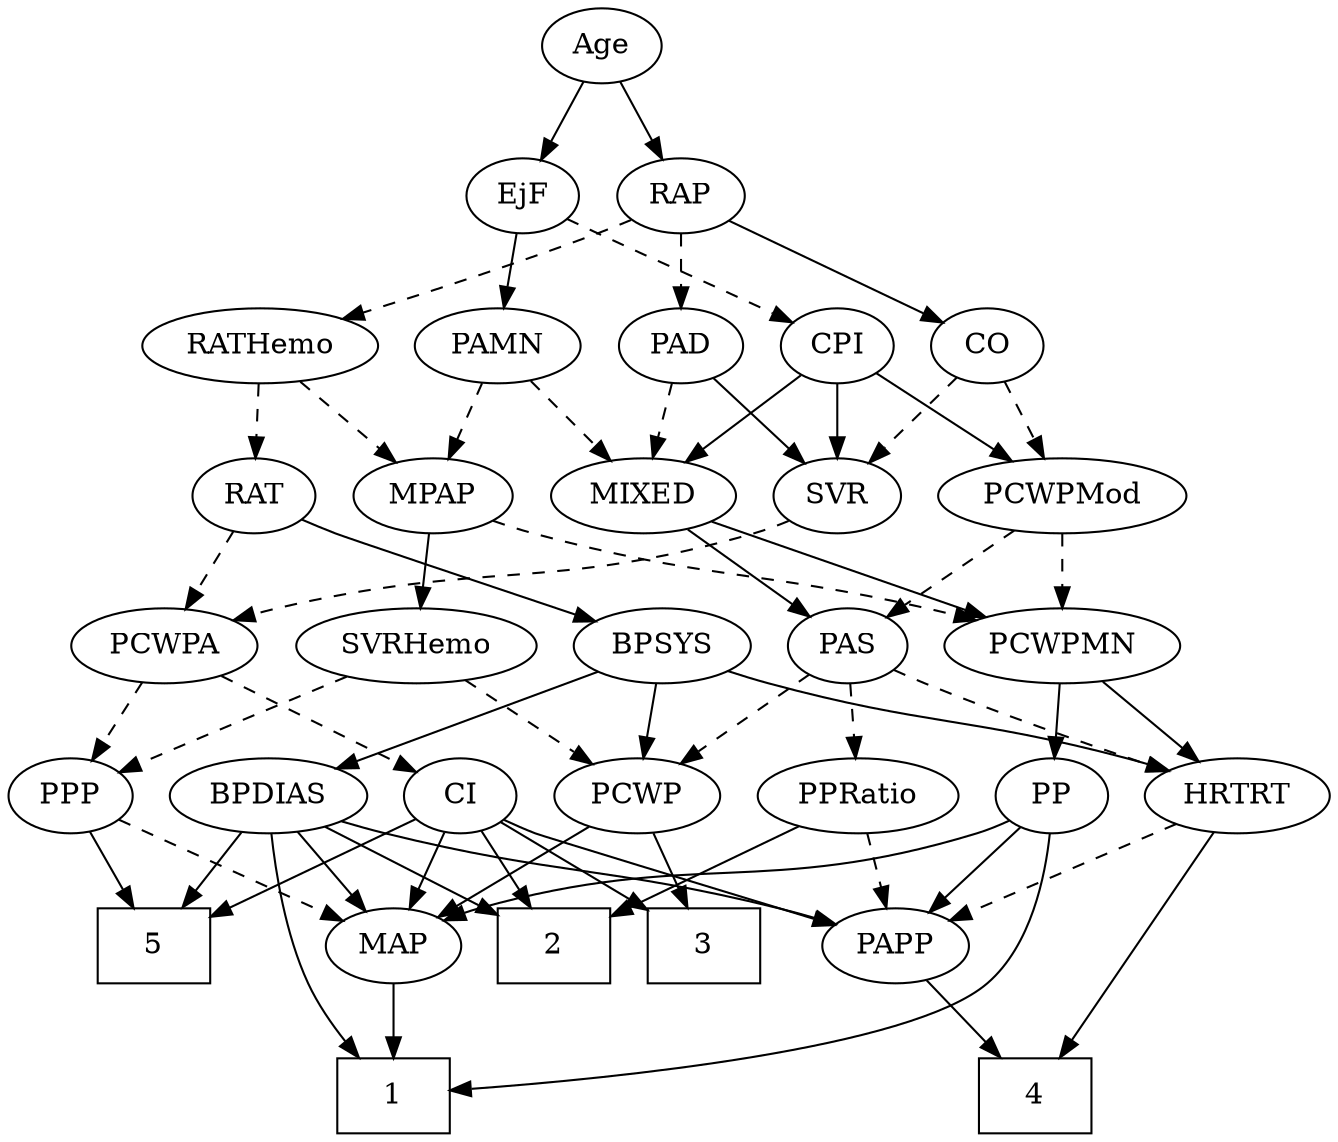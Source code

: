 strict digraph {
	graph [bb="0,0,582.65,540"];
	node [label="\N"];
	1	[height=0.5,
		pos="253.65,18",
		shape=box,
		width=0.75];
	2	[height=0.5,
		pos="308.65,90",
		shape=box,
		width=0.75];
	3	[height=0.5,
		pos="532.65,90",
		shape=box,
		width=0.75];
	4	[height=0.5,
		pos="106.65,18",
		shape=box,
		width=0.75];
	5	[height=0.5,
		pos="460.65,90",
		shape=box,
		width=0.75];
	Age	[height=0.5,
		pos="263.65,522",
		width=0.75];
	EjF	[height=0.5,
		pos="300.65,450",
		width=0.75];
	Age -> EjF	[pos="e,292.11,467.15 272.23,504.76 276.71,496.28 282.3,485.71 287.33,476.2",
		style=solid];
	RAP	[height=0.5,
		pos="227.65,450",
		width=0.77632];
	Age -> RAP	[pos="e,236.2,467.63 255.3,504.76 251,496.4 245.65,486.02 240.82,476.61",
		style=solid];
	PAMN	[height=0.5,
		pos="310.65,378",
		width=1.011];
	EjF -> PAMN	[pos="e,308.18,396.28 303.07,432.05 304.17,424.35 305.5,415.03 306.74,406.36",
		style=solid];
	CPI	[height=0.5,
		pos="153.65,378",
		width=0.75];
	EjF -> CPI	[pos="e,175.05,389.19 279.27,438.82 254.23,426.9 212.56,407.06 184.14,393.52",
		style=dashed];
	PAD	[height=0.5,
		pos="227.65,378",
		width=0.79437];
	RAP -> PAD	[pos="e,227.65,396.1 227.65,431.7 227.65,423.98 227.65,414.71 227.65,406.11",
		style=dashed];
	CO	[height=0.5,
		pos="81.646,378",
		width=0.75];
	RAP -> CO	[pos="e,103.18,389.32 205.79,438.52 181.03,426.65 140.48,407.21 112.5,393.79",
		style=solid];
	RATHemo	[height=0.5,
		pos="414.65,378",
		width=1.3721];
	RAP -> RATHemo	[pos="e,379.15,390.53 249.42,438.6 254.38,436.34 259.67,434.02 264.65,432 299.37,417.92 339.42,403.88 369.39,393.79",
		style=dashed];
	MIXED	[height=0.5,
		pos="241.65,306",
		width=1.1193];
	PAS	[height=0.5,
		pos="116.65,234",
		width=0.75];
	MIXED -> PAS	[pos="e,136.96,246.37 217.55,291.5 197.06,280.03 167.59,263.53 145.78,251.32",
		style=solid];
	PCWPMN	[height=0.5,
		pos="211.65,234",
		width=1.3902];
	MIXED -> PCWPMN	[pos="e,219.05,252.28 234.38,288.05 230.97,280.09 226.82,270.41 223.01,261.51",
		style=solid];
	MPAP	[height=0.5,
		pos="334.65,306",
		width=0.97491];
	MPAP -> PCWPMN	[pos="e,237.47,249.7 312.09,292.16 293.72,281.71 267.48,266.78 246.43,254.8",
		style=dashed];
	SVRHemo	[height=0.5,
		pos="524.65,234",
		width=1.3902];
	MPAP -> SVRHemo	[pos="e,490.35,247.22 362.07,294.3 367.56,292.19 373.28,290.01 378.65,288 412.9,275.17 451.85,261.05 480.9,250.62",
		style=solid];
	BPSYS	[height=0.5,
		pos="317.65,234",
		width=1.0471];
	BPDIAS	[height=0.5,
		pos="308.65,162",
		width=1.1735];
	BPSYS -> BPDIAS	[pos="e,310.85,180.1 315.42,215.7 314.43,207.98 313.24,198.71 312.13,190.11",
		style=solid];
	PCWP	[height=0.5,
		pos="475.65,162",
		width=0.97491];
	BPSYS -> PCWP	[pos="e,450.02,174.35 344.45,221.13 370.95,209.39 411.63,191.36 440.66,178.5",
		style=solid];
	HRTRT	[height=0.5,
		pos="39.646,162",
		width=1.1013];
	BPSYS -> HRTRT	[pos="e,69.133,174.2 289.04,221.87 283.02,219.75 276.67,217.67 270.65,216 190.77,193.84 167.59,201.9 87.646,180 84.714,179.2 81.703,178.3 \
78.688,177.36",
		style=solid];
	PAD -> MIXED	[pos="e,238.19,324.28 231.04,360.05 232.58,352.35 234.44,343.03 236.17,334.36",
		style=dashed];
	SVR	[height=0.5,
		pos="155.65,306",
		width=0.77632];
	PAD -> SVR	[pos="e,170.55,321.49 212.73,362.5 202.69,352.73 189.27,339.69 177.97,328.7",
		style=solid];
	CO -> SVR	[pos="e,140.44,321.38 96.621,362.83 107.08,352.94 121.24,339.55 133.07,328.36",
		style=dashed];
	PCWPMod	[height=0.5,
		pos="57.646,306",
		width=1.4443];
	CO -> PCWPMod	[pos="e,63.569,324.28 75.837,360.05 73.135,352.18 69.858,342.62 66.833,333.79",
		style=dashed];
	PPRatio	[height=0.5,
		pos="136.65,162",
		width=1.1013];
	PAS -> PPRatio	[pos="e,131.71,180.28 121.49,216.05 123.71,208.26 126.41,198.82 128.91,190.08",
		style=dashed];
	PAS -> PCWP	[pos="e,449.46,174.3 137.15,221.97 142.11,219.68 147.47,217.51 152.65,216 272.64,180.88 310.46,210.75 431.65,180 434.31,179.32 437.03,\
178.53 439.74,177.67",
		style=dashed];
	PAS -> HRTRT	[pos="e,56.541,178.36 101.06,218.83 90.466,209.2 76.225,196.25 64.124,185.25",
		style=dashed];
	PAMN -> MIXED	[pos="e,257.4,322.98 295.33,361.46 286.26,352.26 274.59,340.42 264.45,330.13",
		style=dashed];
	PAMN -> MPAP	[pos="e,328.89,323.79 316.46,360.05 319.2,352.06 322.53,342.33 325.6,333.4",
		style=dashed];
	RATHemo -> MPAP	[pos="e,351.63,321.86 396.49,361.12 385.45,351.45 371.2,338.99 359.17,328.46",
		style=dashed];
	RAT	[height=0.5,
		pos="414.65,306",
		width=0.75827];
	RATHemo -> RAT	[pos="e,414.65,324.1 414.65,359.7 414.65,351.98 414.65,342.71 414.65,334.11",
		style=dashed];
	CPI -> MIXED	[pos="e,222.59,322.16 170.61,363.5 183.06,353.61 200.21,339.96 214.54,328.56",
		style=solid];
	CPI -> SVR	[pos="e,155.16,324.1 154.14,359.7 154.36,351.98 154.63,342.71 154.87,334.11",
		style=solid];
	CPI -> PCWPMod	[pos="e,78.829,322.45 136.04,364.16 122.43,354.24 103.28,340.27 87.316,328.63",
		style=solid];
	RAT -> BPSYS	[pos="e,337.67,249.45 396.86,292.16 382.6,281.88 362.34,267.25 345.88,255.37",
		style=solid];
	PCWPA	[height=0.5,
		pos="414.65,234",
		width=1.1555];
	RAT -> PCWPA	[pos="e,414.65,252.1 414.65,287.7 414.65,279.98 414.65,270.71 414.65,262.11",
		style=dashed];
	SVR -> PCWPA	[pos="e,383.62,246.2 177.23,294.1 182.21,291.86 187.54,289.68 192.65,288 266.82,263.54 289.31,272.61 364.65,252 367.65,251.18 370.73,250.28 \
373.82,249.33",
		style=dashed];
	PCWPMod -> PAS	[pos="e,103.97,250.04 71.629,288.41 79.296,279.31 88.918,267.9 97.296,257.96",
		style=dashed];
	PCWPMod -> PCWPMN	[pos="e,181.81,248.56 88.072,291.17 112.27,280.17 146.31,264.7 172.53,252.78",
		style=dashed];
	PPP	[height=0.5,
		pos="555.65,162",
		width=0.75];
	PCWPA -> PPP	[pos="e,534.65,173.42 440.84,220 464.85,208.08 500.39,190.43 525.56,177.94",
		style=dashed];
	CI	[height=0.5,
		pos="395.65,162",
		width=0.75];
	PCWPA -> CI	[pos="e,400.2,179.79 410.05,216.05 407.9,208.14 405.29,198.54 402.89,189.69",
		style=dashed];
	PP	[height=0.5,
		pos="221.65,162",
		width=0.75];
	PCWPMN -> PP	[pos="e,219.2,180.1 214.12,215.7 215.22,207.98 216.54,198.71 217.77,190.11",
		style=solid];
	PCWPMN -> HRTRT	[pos="e,68.282,174.65 179.7,220 150.86,208.26 108.38,190.97 77.77,178.52",
		style=solid];
	SVRHemo -> PPP	[pos="e,548.21,179.79 532.15,216.05 535.73,207.97 540.09,198.12 544.08,189.11",
		style=dashed];
	SVRHemo -> PCWP	[pos="e,487.18,179.47 513.03,216.41 507.05,207.87 499.64,197.28 493,187.79",
		style=dashed];
	BPDIAS -> 1	[pos="e,255.34,36.326 295.19,144.79 287.52,134.76 278.32,121.3 272.65,108 264.23,88.293 259.4,64.488 256.72,46.458",
		style=solid];
	BPDIAS -> 2	[pos="e,308.65,108.1 308.65,143.7 308.65,135.98 308.65,126.71 308.65,118.11",
		style=solid];
	BPDIAS -> 5	[pos="e,433.54,103.85 336.82,148.25 358.41,138.45 389.16,124.44 424.08,108.24",
		style=solid];
	MAP	[height=0.5,
		pos="384.65,90",
		width=0.84854];
	BPDIAS -> MAP	[pos="e,368.86,105.54 325.51,145.46 336.03,135.78 349.71,123.17 361.27,112.53",
		style=solid];
	PAPP	[height=0.5,
		pos="145.65,90",
		width=0.88464];
	BPDIAS -> PAPP	[pos="e,170.14,101.52 279.88,148.65 251.88,136.62 209.33,118.35 179.66,105.61",
		style=solid];
	MAP -> 1	[pos="e,281.11,33.676 362.72,77.284 342.92,66.701 313.38,50.921 290.04,38.448",
		style=solid];
	PP -> 1	[pos="e,248.85,36.122 224.8,143.87 228.18,125.91 233.85,96.872 239.65,72 241.62,63.528 243.97,54.349 246.17,46.048",
		style=solid];
	PP -> MAP	[pos="e,360.55,101.29 242.89,150.76 247.72,148.49 252.84,146.13 257.65,144 295.91,127.06 306.06,124.18 344.65,108 346.82,107.09 349.06,\
106.15 351.31,105.2",
		style=solid];
	PP -> PAPP	[pos="e,161.53,105.63 206.27,146.83 195.59,137 181.17,123.72 169.08,112.58",
		style=solid];
	PPP -> 5	[pos="e,484.05,108.24 538.22,148.16 525.39,138.7 507.57,125.58 492.25,114.29",
		style=solid];
	PPP -> MAP	[pos="e,408.7,101.4 534.45,150.65 529.62,148.39 524.48,146.05 519.65,144 478.09,126.35 466.54,124.83 424.65,108 422.46,107.12 420.21,106.2 \
417.95,105.27",
		style=dashed];
	PPRatio -> 2	[pos="e,281.62,102 165.05,149.44 194.36,137.51 240.2,118.86 272.18,105.84",
		style=solid];
	PPRatio -> PAPP	[pos="e,143.45,108.1 138.87,143.7 139.86,135.98 141.05,126.71 142.16,118.11",
		style=dashed];
	PCWP -> 3	[pos="e,518.57,108.29 488.58,145.12 495.56,136.54 504.34,125.77 512.22,116.09",
		style=solid];
	PCWP -> MAP	[pos="e,402.55,104.77 456.79,146.5 443.47,136.25 425.46,122.39 410.76,111.09",
		style=solid];
	CI -> 2	[pos="e,330,108.18 378.87,147.5 367.34,138.23 351.72,125.66 338.14,114.73",
		style=solid];
	CI -> 3	[pos="e,505.5,104.87 416.45,150.37 437.65,139.54 470.95,122.52 496.48,109.48",
		style=solid];
	CI -> 5	[pos="e,444.82,108.04 409.43,146.15 417.69,137.26 428.39,125.74 437.87,115.53",
		style=solid];
	CI -> MAP	[pos="e,387.36,108.28 392.98,144.05 391.77,136.35 390.31,127.03 388.95,118.36",
		style=solid];
	CI -> PAPP	[pos="e,175.62,96.467 375,150.4 370.05,148.09 364.73,145.81 359.65,144 300.39,122.91 229.03,107.06 185.52,98.407",
		style=solid];
	PAPP -> 4	[pos="e,116.37,36.447 136.4,72.411 131.88,64.285 126.32,54.307 121.23,45.184",
		style=solid];
	HRTRT -> 4	[pos="e,98.499,36.268 47.595,144.15 59.118,119.73 80.571,74.265 94.202,45.375",
		style=solid];
	HRTRT -> PAPP	[pos="e,125.66,104.2 61.097,146.83 77.17,136.22 99.329,121.59 116.93,109.96",
		style=dashed];
}
